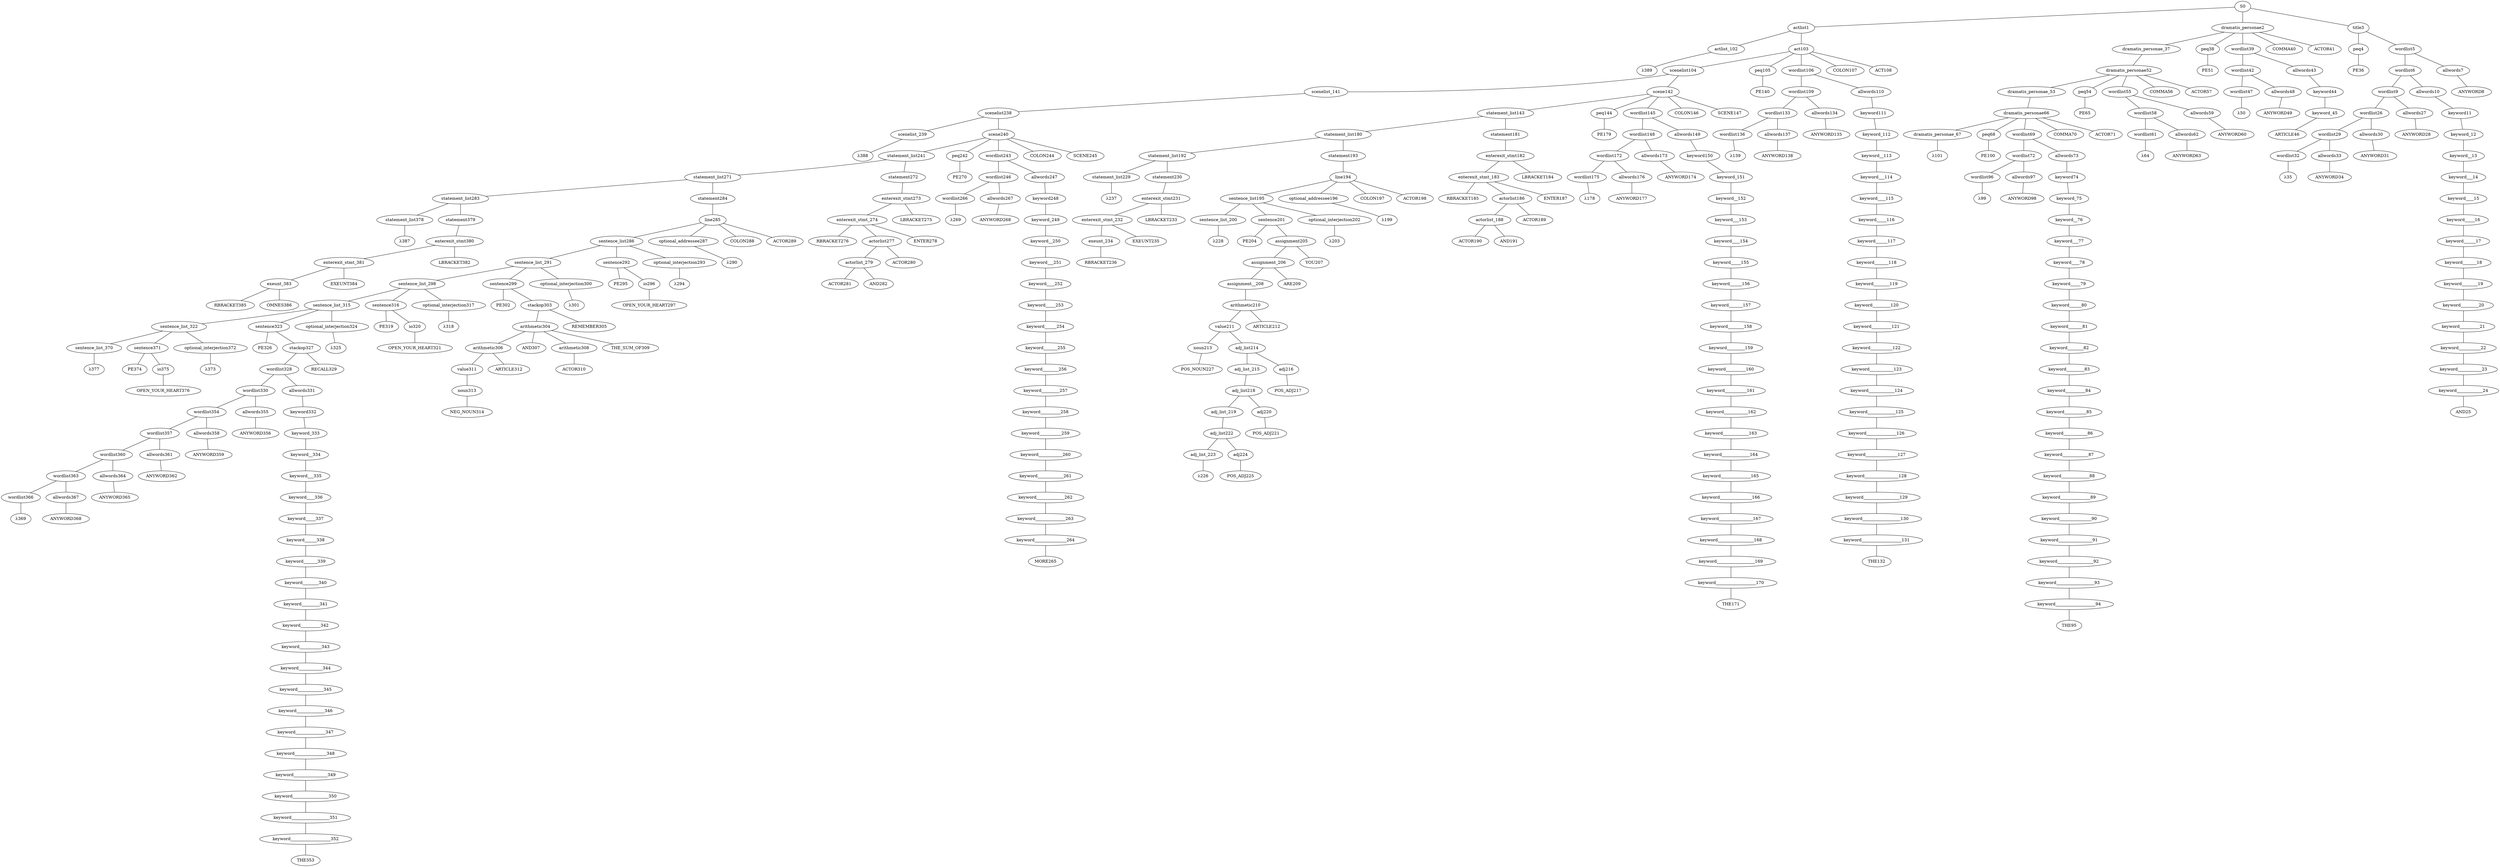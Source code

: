 strict graph {
	S0 -- actlist1
	S0 -- dramatis_personae2
	S0 -- title3

	title3 -- peq4
	title3 -- wordlist5

	wordlist5 -- wordlist6
	wordlist5 -- allwords7

	allwords7 -- ANYWORD8


	wordlist6 -- wordlist9
	wordlist6 -- allwords10

	allwords10 -- keyword11

	keyword11 -- keyword_12

	keyword_12 -- keyword__13

	keyword__13 -- keyword___14

	keyword___14 -- keyword____15

	keyword____15 -- keyword_____16

	keyword_____16 -- keyword______17

	keyword______17 -- keyword_______18

	keyword_______18 -- keyword________19

	keyword________19 -- keyword_________20

	keyword_________20 -- keyword__________21

	keyword__________21 -- keyword___________22

	keyword___________22 -- keyword____________23

	keyword____________23 -- keyword_____________24

	keyword_____________24 -- AND25


	wordlist9 -- wordlist26
	wordlist9 -- allwords27

	allwords27 -- ANYWORD28


	wordlist26 -- wordlist29
	wordlist26 -- allwords30

	allwords30 -- ANYWORD31


	wordlist29 -- wordlist32
	wordlist29 -- allwords33

	allwords33 -- ANYWORD34


	wordlist32 -- λ35

	peq4 -- PE36


	dramatis_personae2 -- dramatis_personae_37
	dramatis_personae2 -- peq38
	dramatis_personae2 -- wordlist39
	dramatis_personae2 -- COMMA40
	dramatis_personae2 -- ACTOR41



	wordlist39 -- wordlist42
	wordlist39 -- allwords43

	allwords43 -- keyword44

	keyword44 -- keyword_45

	keyword_45 -- ARTICLE46


	wordlist42 -- wordlist47
	wordlist42 -- allwords48

	allwords48 -- ANYWORD49


	wordlist47 -- λ50

	peq38 -- PE51


	dramatis_personae_37 -- dramatis_personae52

	dramatis_personae52 -- dramatis_personae_53
	dramatis_personae52 -- peq54
	dramatis_personae52 -- wordlist55
	dramatis_personae52 -- COMMA56
	dramatis_personae52 -- ACTOR57



	wordlist55 -- wordlist58
	wordlist55 -- allwords59

	allwords59 -- ANYWORD60


	wordlist58 -- wordlist61
	wordlist58 -- allwords62

	allwords62 -- ANYWORD63


	wordlist61 -- λ64

	peq54 -- PE65


	dramatis_personae_53 -- dramatis_personae66

	dramatis_personae66 -- dramatis_personae_67
	dramatis_personae66 -- peq68
	dramatis_personae66 -- wordlist69
	dramatis_personae66 -- COMMA70
	dramatis_personae66 -- ACTOR71



	wordlist69 -- wordlist72
	wordlist69 -- allwords73

	allwords73 -- keyword74

	keyword74 -- keyword_75

	keyword_75 -- keyword__76

	keyword__76 -- keyword___77

	keyword___77 -- keyword____78

	keyword____78 -- keyword_____79

	keyword_____79 -- keyword______80

	keyword______80 -- keyword_______81

	keyword_______81 -- keyword________82

	keyword________82 -- keyword_________83

	keyword_________83 -- keyword__________84

	keyword__________84 -- keyword___________85

	keyword___________85 -- keyword____________86

	keyword____________86 -- keyword_____________87

	keyword_____________87 -- keyword______________88

	keyword______________88 -- keyword_______________89

	keyword_______________89 -- keyword________________90

	keyword________________90 -- keyword_________________91

	keyword_________________91 -- keyword__________________92

	keyword__________________92 -- keyword___________________93

	keyword___________________93 -- keyword____________________94

	keyword____________________94 -- THE95


	wordlist72 -- wordlist96
	wordlist72 -- allwords97

	allwords97 -- ANYWORD98


	wordlist96 -- λ99

	peq68 -- PE100


	dramatis_personae_67 -- λ101

	actlist1 -- actlist_102
	actlist1 -- act103

	act103 -- scenelist104
	act103 -- peq105
	act103 -- wordlist106
	act103 -- COLON107
	act103 -- ACT108



	wordlist106 -- wordlist109
	wordlist106 -- allwords110

	allwords110 -- keyword111

	keyword111 -- keyword_112

	keyword_112 -- keyword__113

	keyword__113 -- keyword___114

	keyword___114 -- keyword____115

	keyword____115 -- keyword_____116

	keyword_____116 -- keyword______117

	keyword______117 -- keyword_______118

	keyword_______118 -- keyword________119

	keyword________119 -- keyword_________120

	keyword_________120 -- keyword__________121

	keyword__________121 -- keyword___________122

	keyword___________122 -- keyword____________123

	keyword____________123 -- keyword_____________124

	keyword_____________124 -- keyword______________125

	keyword______________125 -- keyword_______________126

	keyword_______________126 -- keyword________________127

	keyword________________127 -- keyword_________________128

	keyword_________________128 -- keyword__________________129

	keyword__________________129 -- keyword___________________130

	keyword___________________130 -- keyword____________________131

	keyword____________________131 -- THE132


	wordlist109 -- wordlist133
	wordlist109 -- allwords134

	allwords134 -- ANYWORD135


	wordlist133 -- wordlist136
	wordlist133 -- allwords137

	allwords137 -- ANYWORD138


	wordlist136 -- λ139

	peq105 -- PE140


	scenelist104 -- scenelist_141
	scenelist104 -- scene142

	scene142 -- statement_list143
	scene142 -- peq144
	scene142 -- wordlist145
	scene142 -- COLON146
	scene142 -- SCENE147



	wordlist145 -- wordlist148
	wordlist145 -- allwords149

	allwords149 -- keyword150

	keyword150 -- keyword_151

	keyword_151 -- keyword__152

	keyword__152 -- keyword___153

	keyword___153 -- keyword____154

	keyword____154 -- keyword_____155

	keyword_____155 -- keyword______156

	keyword______156 -- keyword_______157

	keyword_______157 -- keyword________158

	keyword________158 -- keyword_________159

	keyword_________159 -- keyword__________160

	keyword__________160 -- keyword___________161

	keyword___________161 -- keyword____________162

	keyword____________162 -- keyword_____________163

	keyword_____________163 -- keyword______________164

	keyword______________164 -- keyword_______________165

	keyword_______________165 -- keyword________________166

	keyword________________166 -- keyword_________________167

	keyword_________________167 -- keyword__________________168

	keyword__________________168 -- keyword___________________169

	keyword___________________169 -- keyword____________________170

	keyword____________________170 -- THE171


	wordlist148 -- wordlist172
	wordlist148 -- allwords173

	allwords173 -- ANYWORD174


	wordlist172 -- wordlist175
	wordlist172 -- allwords176

	allwords176 -- ANYWORD177


	wordlist175 -- λ178

	peq144 -- PE179


	statement_list143 -- statement_list180
	statement_list143 -- statement181

	statement181 -- enterexit_stmt182

	enterexit_stmt182 -- enterexit_stmt_183
	enterexit_stmt182 -- LBRACKET184


	enterexit_stmt_183 -- RBRACKET185
	enterexit_stmt_183 -- actorlist186
	enterexit_stmt_183 -- ENTER187


	actorlist186 -- actorlist_188
	actorlist186 -- ACTOR189


	actorlist_188 -- ACTOR190
	actorlist_188 -- AND191




	statement_list180 -- statement_list192
	statement_list180 -- statement193

	statement193 -- line194

	line194 -- sentence_list195
	line194 -- optional_addressee196
	line194 -- COLON197
	line194 -- ACTOR198



	optional_addressee196 -- λ199

	sentence_list195 -- sentence_list_200
	sentence_list195 -- sentence201
	sentence_list195 -- optional_interjection202

	optional_interjection202 -- λ203

	sentence201 -- PE204
	sentence201 -- assignment205

	assignment205 -- assignment_206
	assignment205 -- YOU207


	assignment_206 -- assignment__208
	assignment_206 -- ARE209


	assignment__208 -- arithmetic210

	arithmetic210 -- value211
	arithmetic210 -- ARTICLE212


	value211 -- noun213
	value211 -- adj_list214

	adj_list214 -- adj_list_215
	adj_list214 -- adj216

	adj216 -- POS_ADJ217


	adj_list_215 -- adj_list218

	adj_list218 -- adj_list_219
	adj_list218 -- adj220

	adj220 -- POS_ADJ221


	adj_list_219 -- adj_list222

	adj_list222 -- adj_list_223
	adj_list222 -- adj224

	adj224 -- POS_ADJ225


	adj_list_223 -- λ226

	noun213 -- POS_NOUN227



	sentence_list_200 -- λ228

	statement_list192 -- statement_list229
	statement_list192 -- statement230

	statement230 -- enterexit_stmt231

	enterexit_stmt231 -- enterexit_stmt_232
	enterexit_stmt231 -- LBRACKET233


	enterexit_stmt_232 -- exeunt_234
	enterexit_stmt_232 -- EXEUNT235


	exeunt_234 -- RBRACKET236


	statement_list229 -- λ237

	scenelist_141 -- scenelist238

	scenelist238 -- scenelist_239
	scenelist238 -- scene240

	scene240 -- statement_list241
	scene240 -- peq242
	scene240 -- wordlist243
	scene240 -- COLON244
	scene240 -- SCENE245



	wordlist243 -- wordlist246
	wordlist243 -- allwords247

	allwords247 -- keyword248

	keyword248 -- keyword_249

	keyword_249 -- keyword__250

	keyword__250 -- keyword___251

	keyword___251 -- keyword____252

	keyword____252 -- keyword_____253

	keyword_____253 -- keyword______254

	keyword______254 -- keyword_______255

	keyword_______255 -- keyword________256

	keyword________256 -- keyword_________257

	keyword_________257 -- keyword__________258

	keyword__________258 -- keyword___________259

	keyword___________259 -- keyword____________260

	keyword____________260 -- keyword_____________261

	keyword_____________261 -- keyword______________262

	keyword______________262 -- keyword_______________263

	keyword_______________263 -- keyword________________264

	keyword________________264 -- MORE265


	wordlist246 -- wordlist266
	wordlist246 -- allwords267

	allwords267 -- ANYWORD268


	wordlist266 -- λ269

	peq242 -- PE270


	statement_list241 -- statement_list271
	statement_list241 -- statement272

	statement272 -- enterexit_stmt273

	enterexit_stmt273 -- enterexit_stmt_274
	enterexit_stmt273 -- LBRACKET275


	enterexit_stmt_274 -- RBRACKET276
	enterexit_stmt_274 -- actorlist277
	enterexit_stmt_274 -- ENTER278


	actorlist277 -- actorlist_279
	actorlist277 -- ACTOR280


	actorlist_279 -- ACTOR281
	actorlist_279 -- AND282




	statement_list271 -- statement_list283
	statement_list271 -- statement284

	statement284 -- line285

	line285 -- sentence_list286
	line285 -- optional_addressee287
	line285 -- COLON288
	line285 -- ACTOR289



	optional_addressee287 -- λ290

	sentence_list286 -- sentence_list_291
	sentence_list286 -- sentence292
	sentence_list286 -- optional_interjection293

	optional_interjection293 -- λ294

	sentence292 -- PE295
	sentence292 -- io296

	io296 -- OPEN_YOUR_HEART297



	sentence_list_291 -- sentence_list_298
	sentence_list_291 -- sentence299
	sentence_list_291 -- optional_interjection300

	optional_interjection300 -- λ301

	sentence299 -- PE302
	sentence299 -- stackop303

	stackop303 -- arithmetic304
	stackop303 -- REMEMBER305


	arithmetic304 -- arithmetic306
	arithmetic304 -- AND307
	arithmetic304 -- arithmetic308
	arithmetic304 -- THE_SUM_OF309


	arithmetic308 -- ACTOR310



	arithmetic306 -- value311
	arithmetic306 -- ARTICLE312


	value311 -- noun313

	noun313 -- NEG_NOUN314



	sentence_list_298 -- sentence_list_315
	sentence_list_298 -- sentence316
	sentence_list_298 -- optional_interjection317

	optional_interjection317 -- λ318

	sentence316 -- PE319
	sentence316 -- io320

	io320 -- OPEN_YOUR_HEART321



	sentence_list_315 -- sentence_list_322
	sentence_list_315 -- sentence323
	sentence_list_315 -- optional_interjection324

	optional_interjection324 -- λ325

	sentence323 -- PE326
	sentence323 -- stackop327

	stackop327 -- wordlist328
	stackop327 -- RECALL329


	wordlist328 -- wordlist330
	wordlist328 -- allwords331

	allwords331 -- keyword332

	keyword332 -- keyword_333

	keyword_333 -- keyword__334

	keyword__334 -- keyword___335

	keyword___335 -- keyword____336

	keyword____336 -- keyword_____337

	keyword_____337 -- keyword______338

	keyword______338 -- keyword_______339

	keyword_______339 -- keyword________340

	keyword________340 -- keyword_________341

	keyword_________341 -- keyword__________342

	keyword__________342 -- keyword___________343

	keyword___________343 -- keyword____________344

	keyword____________344 -- keyword_____________345

	keyword_____________345 -- keyword______________346

	keyword______________346 -- keyword_______________347

	keyword_______________347 -- keyword________________348

	keyword________________348 -- keyword_________________349

	keyword_________________349 -- keyword__________________350

	keyword__________________350 -- keyword___________________351

	keyword___________________351 -- keyword____________________352

	keyword____________________352 -- THE353


	wordlist330 -- wordlist354
	wordlist330 -- allwords355

	allwords355 -- ANYWORD356


	wordlist354 -- wordlist357
	wordlist354 -- allwords358

	allwords358 -- ANYWORD359


	wordlist357 -- wordlist360
	wordlist357 -- allwords361

	allwords361 -- ANYWORD362


	wordlist360 -- wordlist363
	wordlist360 -- allwords364

	allwords364 -- ANYWORD365


	wordlist363 -- wordlist366
	wordlist363 -- allwords367

	allwords367 -- ANYWORD368


	wordlist366 -- λ369


	sentence_list_322 -- sentence_list_370
	sentence_list_322 -- sentence371
	sentence_list_322 -- optional_interjection372

	optional_interjection372 -- λ373

	sentence371 -- PE374
	sentence371 -- io375

	io375 -- OPEN_YOUR_HEART376



	sentence_list_370 -- λ377

	statement_list283 -- statement_list378
	statement_list283 -- statement379

	statement379 -- enterexit_stmt380

	enterexit_stmt380 -- enterexit_stmt_381
	enterexit_stmt380 -- LBRACKET382


	enterexit_stmt_381 -- exeunt_383
	enterexit_stmt_381 -- EXEUNT384


	exeunt_383 -- RBRACKET385
	exeunt_383 -- OMNES386



	statement_list378 -- λ387

	scenelist_239 -- λ388

	actlist_102 -- λ389


}